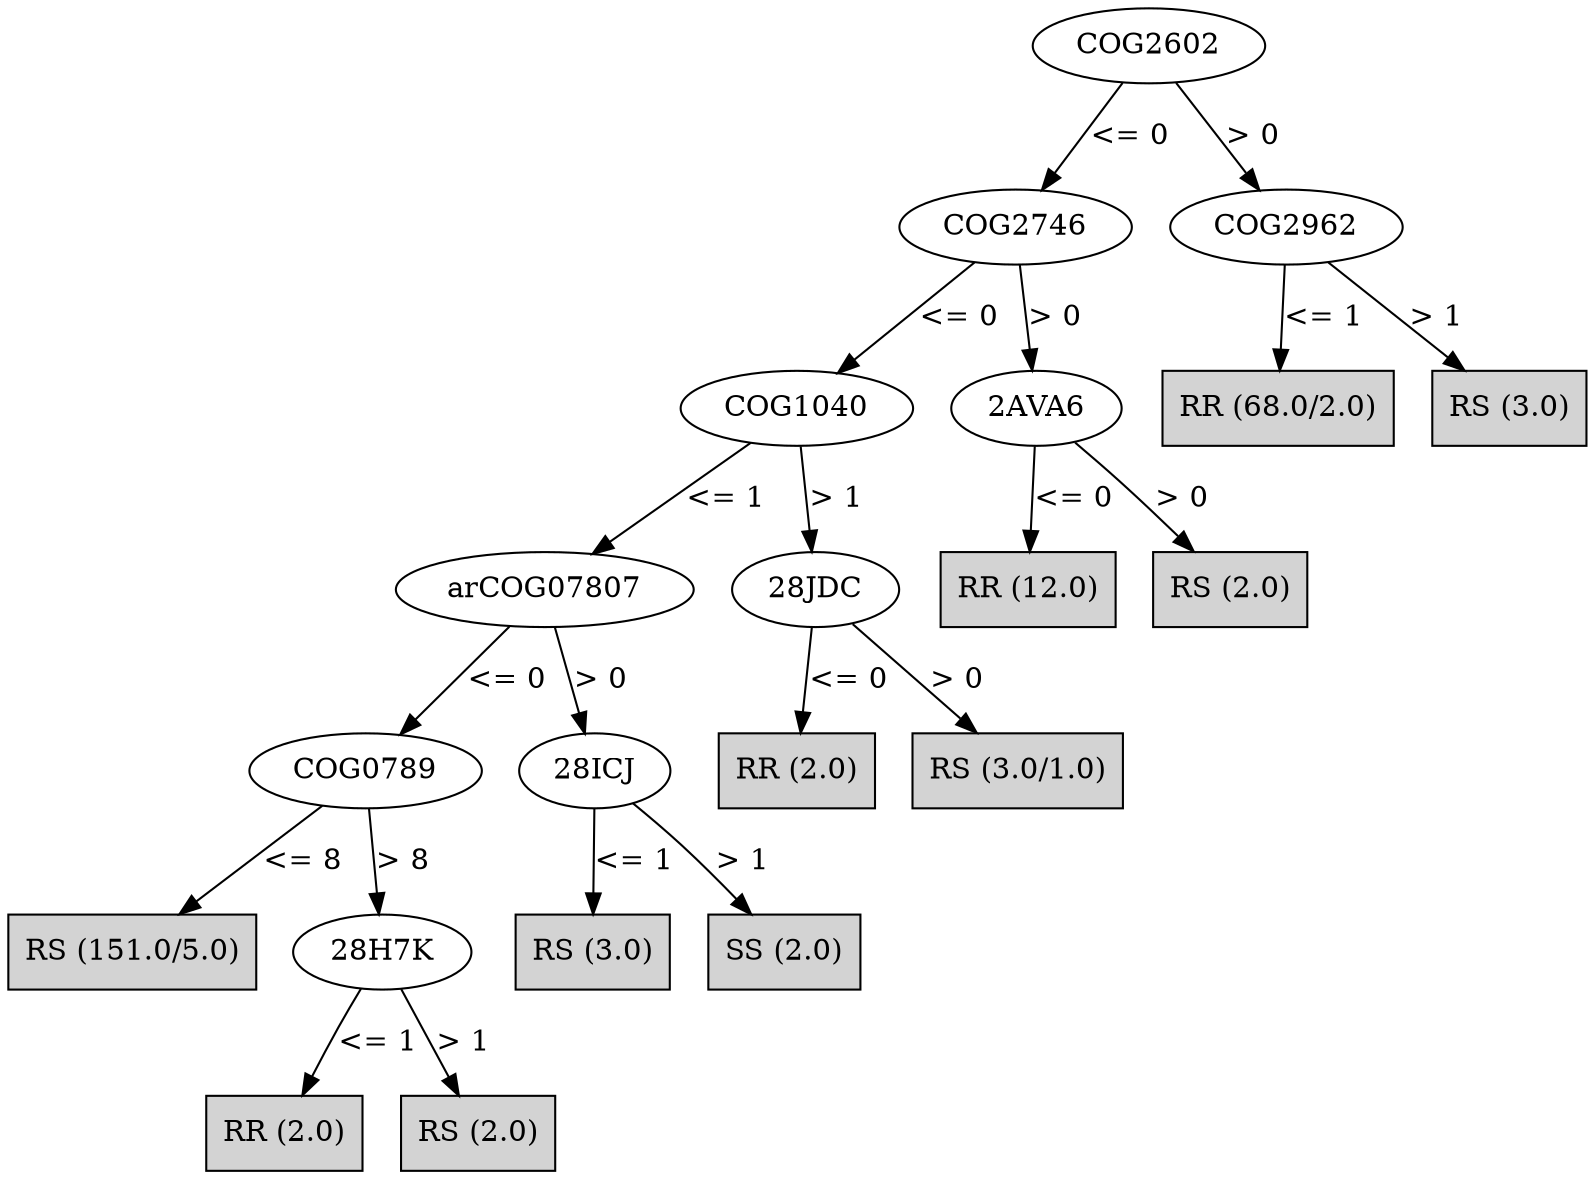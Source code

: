 digraph J48Tree {
N0 [label="COG2602" ]
N0->N1 [label="<= 0"]
N1 [label="COG2746" ]
N1->N2 [label="<= 0"]
N2 [label="COG1040" ]
N2->N3 [label="<= 1"]
N3 [label="arCOG07807" ]
N3->N4 [label="<= 0"]
N4 [label="COG0789" ]
N4->N5 [label="<= 8"]
N5 [label="RS (151.0/5.0)" shape=box style=filled ]
N4->N6 [label="> 8"]
N6 [label="28H7K" ]
N6->N7 [label="<= 1"]
N7 [label="RR (2.0)" shape=box style=filled ]
N6->N8 [label="> 1"]
N8 [label="RS (2.0)" shape=box style=filled ]
N3->N9 [label="> 0"]
N9 [label="28ICJ" ]
N9->N10 [label="<= 1"]
N10 [label="RS (3.0)" shape=box style=filled ]
N9->N11 [label="> 1"]
N11 [label="SS (2.0)" shape=box style=filled ]
N2->N12 [label="> 1"]
N12 [label="28JDC" ]
N12->N13 [label="<= 0"]
N13 [label="RR (2.0)" shape=box style=filled ]
N12->N14 [label="> 0"]
N14 [label="RS (3.0/1.0)" shape=box style=filled ]
N1->N15 [label="> 0"]
N15 [label="2AVA6" ]
N15->N16 [label="<= 0"]
N16 [label="RR (12.0)" shape=box style=filled ]
N15->N17 [label="> 0"]
N17 [label="RS (2.0)" shape=box style=filled ]
N0->N18 [label="> 0"]
N18 [label="COG2962" ]
N18->N19 [label="<= 1"]
N19 [label="RR (68.0/2.0)" shape=box style=filled ]
N18->N20 [label="> 1"]
N20 [label="RS (3.0)" shape=box style=filled ]
}

